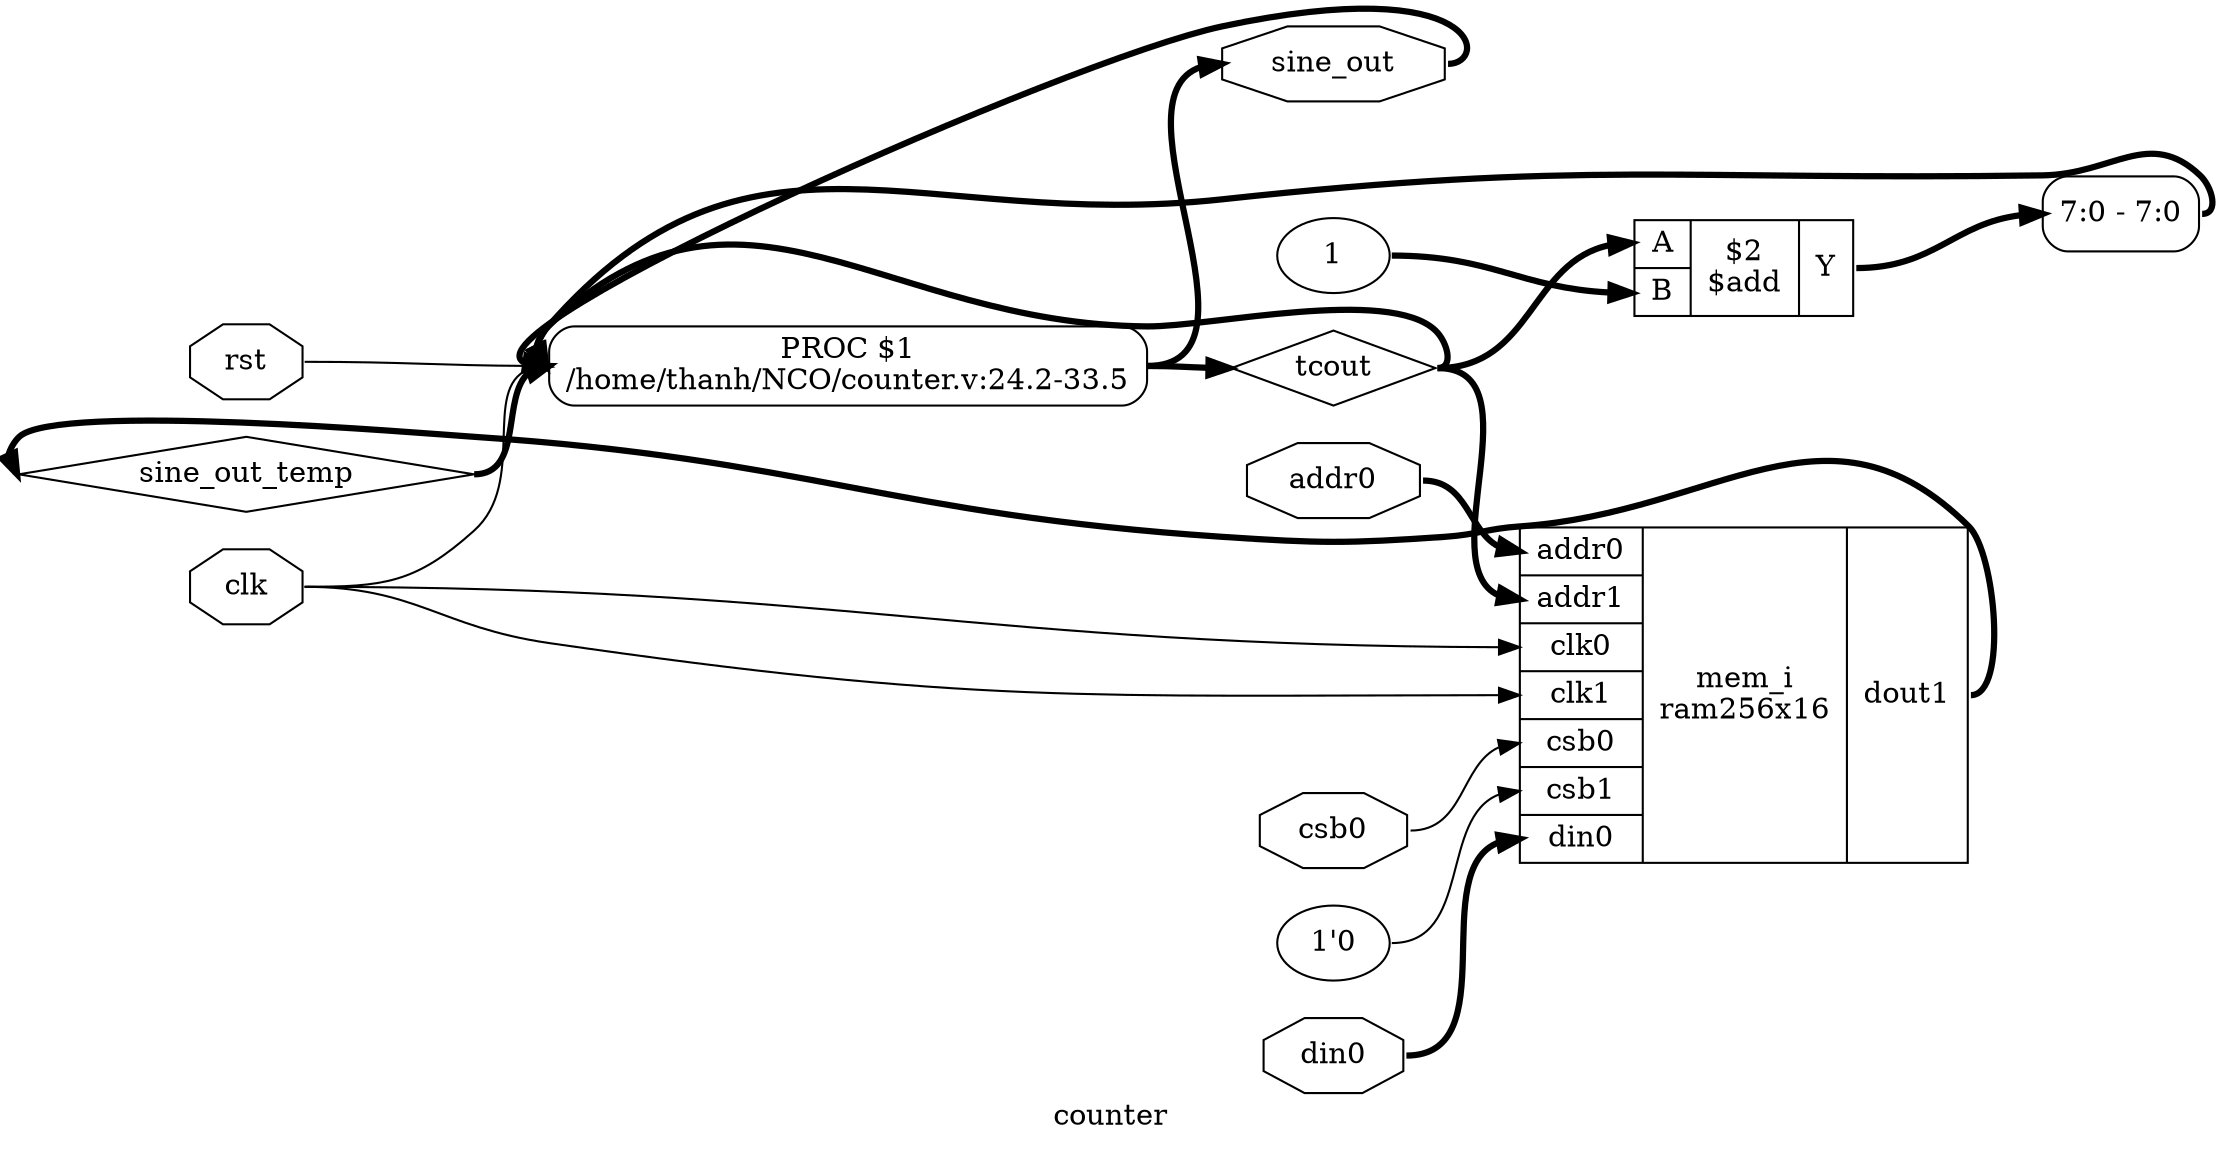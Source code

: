 digraph "counter" {
label="counter";
rankdir="LR";
remincross=true;
n4 [ shape=diamond, label="sine_out_temp", color="black", fontcolor="black"];
n5 [ shape=diamond, label="tcout", color="black", fontcolor="black"];
n6 [ shape=octagon, label="sine_out", color="black", fontcolor="black"];
n7 [ shape=octagon, label="din0", color="black", fontcolor="black"];
n8 [ shape=octagon, label="addr0", color="black", fontcolor="black"];
n9 [ shape=octagon, label="csb0", color="black", fontcolor="black"];
n10 [ shape=octagon, label="rst", color="black", fontcolor="black"];
n11 [ shape=octagon, label="clk", color="black", fontcolor="black"];
v0 [ label="1" ];
c15 [ shape=record, label="{{<p12> A|<p13> B}|$2\n$add|{<p14> Y}}",  ];
v1 [ label="1'0" ];
c21 [ shape=record, label="{{<p8> addr0|<p16> addr1|<p17> clk0|<p18> clk1|<p9> csb0|<p19> csb1|<p7> din0}|mem_i\nram256x16|{<p20> dout1}}",  ];
x3 [ shape=record, style=rounded, label="<s0> 7:0 - 7:0 ", color="black", fontcolor="black" ];
p2 [shape=box, style=rounded, label="PROC $1\n/home/thanh/NCO/counter.v:24.2-33.5", ];
c15:p14:e -> x3:s0:w [color="black", fontcolor="black", style="setlinewidth(3)", label=""];
n10:e -> p2:w [color="black", fontcolor="black", label=""];
n11:e -> c21:p17:w [color="black", fontcolor="black", label=""];
n11:e -> c21:p18:w [color="black", fontcolor="black", label=""];
n11:e -> p2:w [color="black", fontcolor="black", label=""];
c21:p20:e -> n4:w [color="black", fontcolor="black", style="setlinewidth(3)", label=""];
n4:e -> p2:w [color="black", fontcolor="black", style="setlinewidth(3)", label=""];
p2:e -> n5:w [color="black", fontcolor="black", style="setlinewidth(3)", label=""];
n5:e -> c15:p12:w [color="black", fontcolor="black", style="setlinewidth(3)", label=""];
n5:e -> c21:p16:w [color="black", fontcolor="black", style="setlinewidth(3)", label=""];
n5:e -> p2:w [color="black", fontcolor="black", style="setlinewidth(3)", label=""];
p2:e -> n6:w [color="black", fontcolor="black", style="setlinewidth(3)", label=""];
n6:e -> p2:w [color="black", fontcolor="black", style="setlinewidth(3)", label=""];
n7:e -> c21:p7:w [color="black", fontcolor="black", style="setlinewidth(3)", label=""];
n8:e -> c21:p8:w [color="black", fontcolor="black", style="setlinewidth(3)", label=""];
n9:e -> c21:p9:w [color="black", fontcolor="black", label=""];
v0:e -> c15:p13:w [color="black", fontcolor="black", style="setlinewidth(3)", label=""];
v1:e -> c21:p19:w [color="black", fontcolor="black", label=""];
x3:e -> p2:w [color="black", fontcolor="black", style="setlinewidth(3)", label=""];
}
